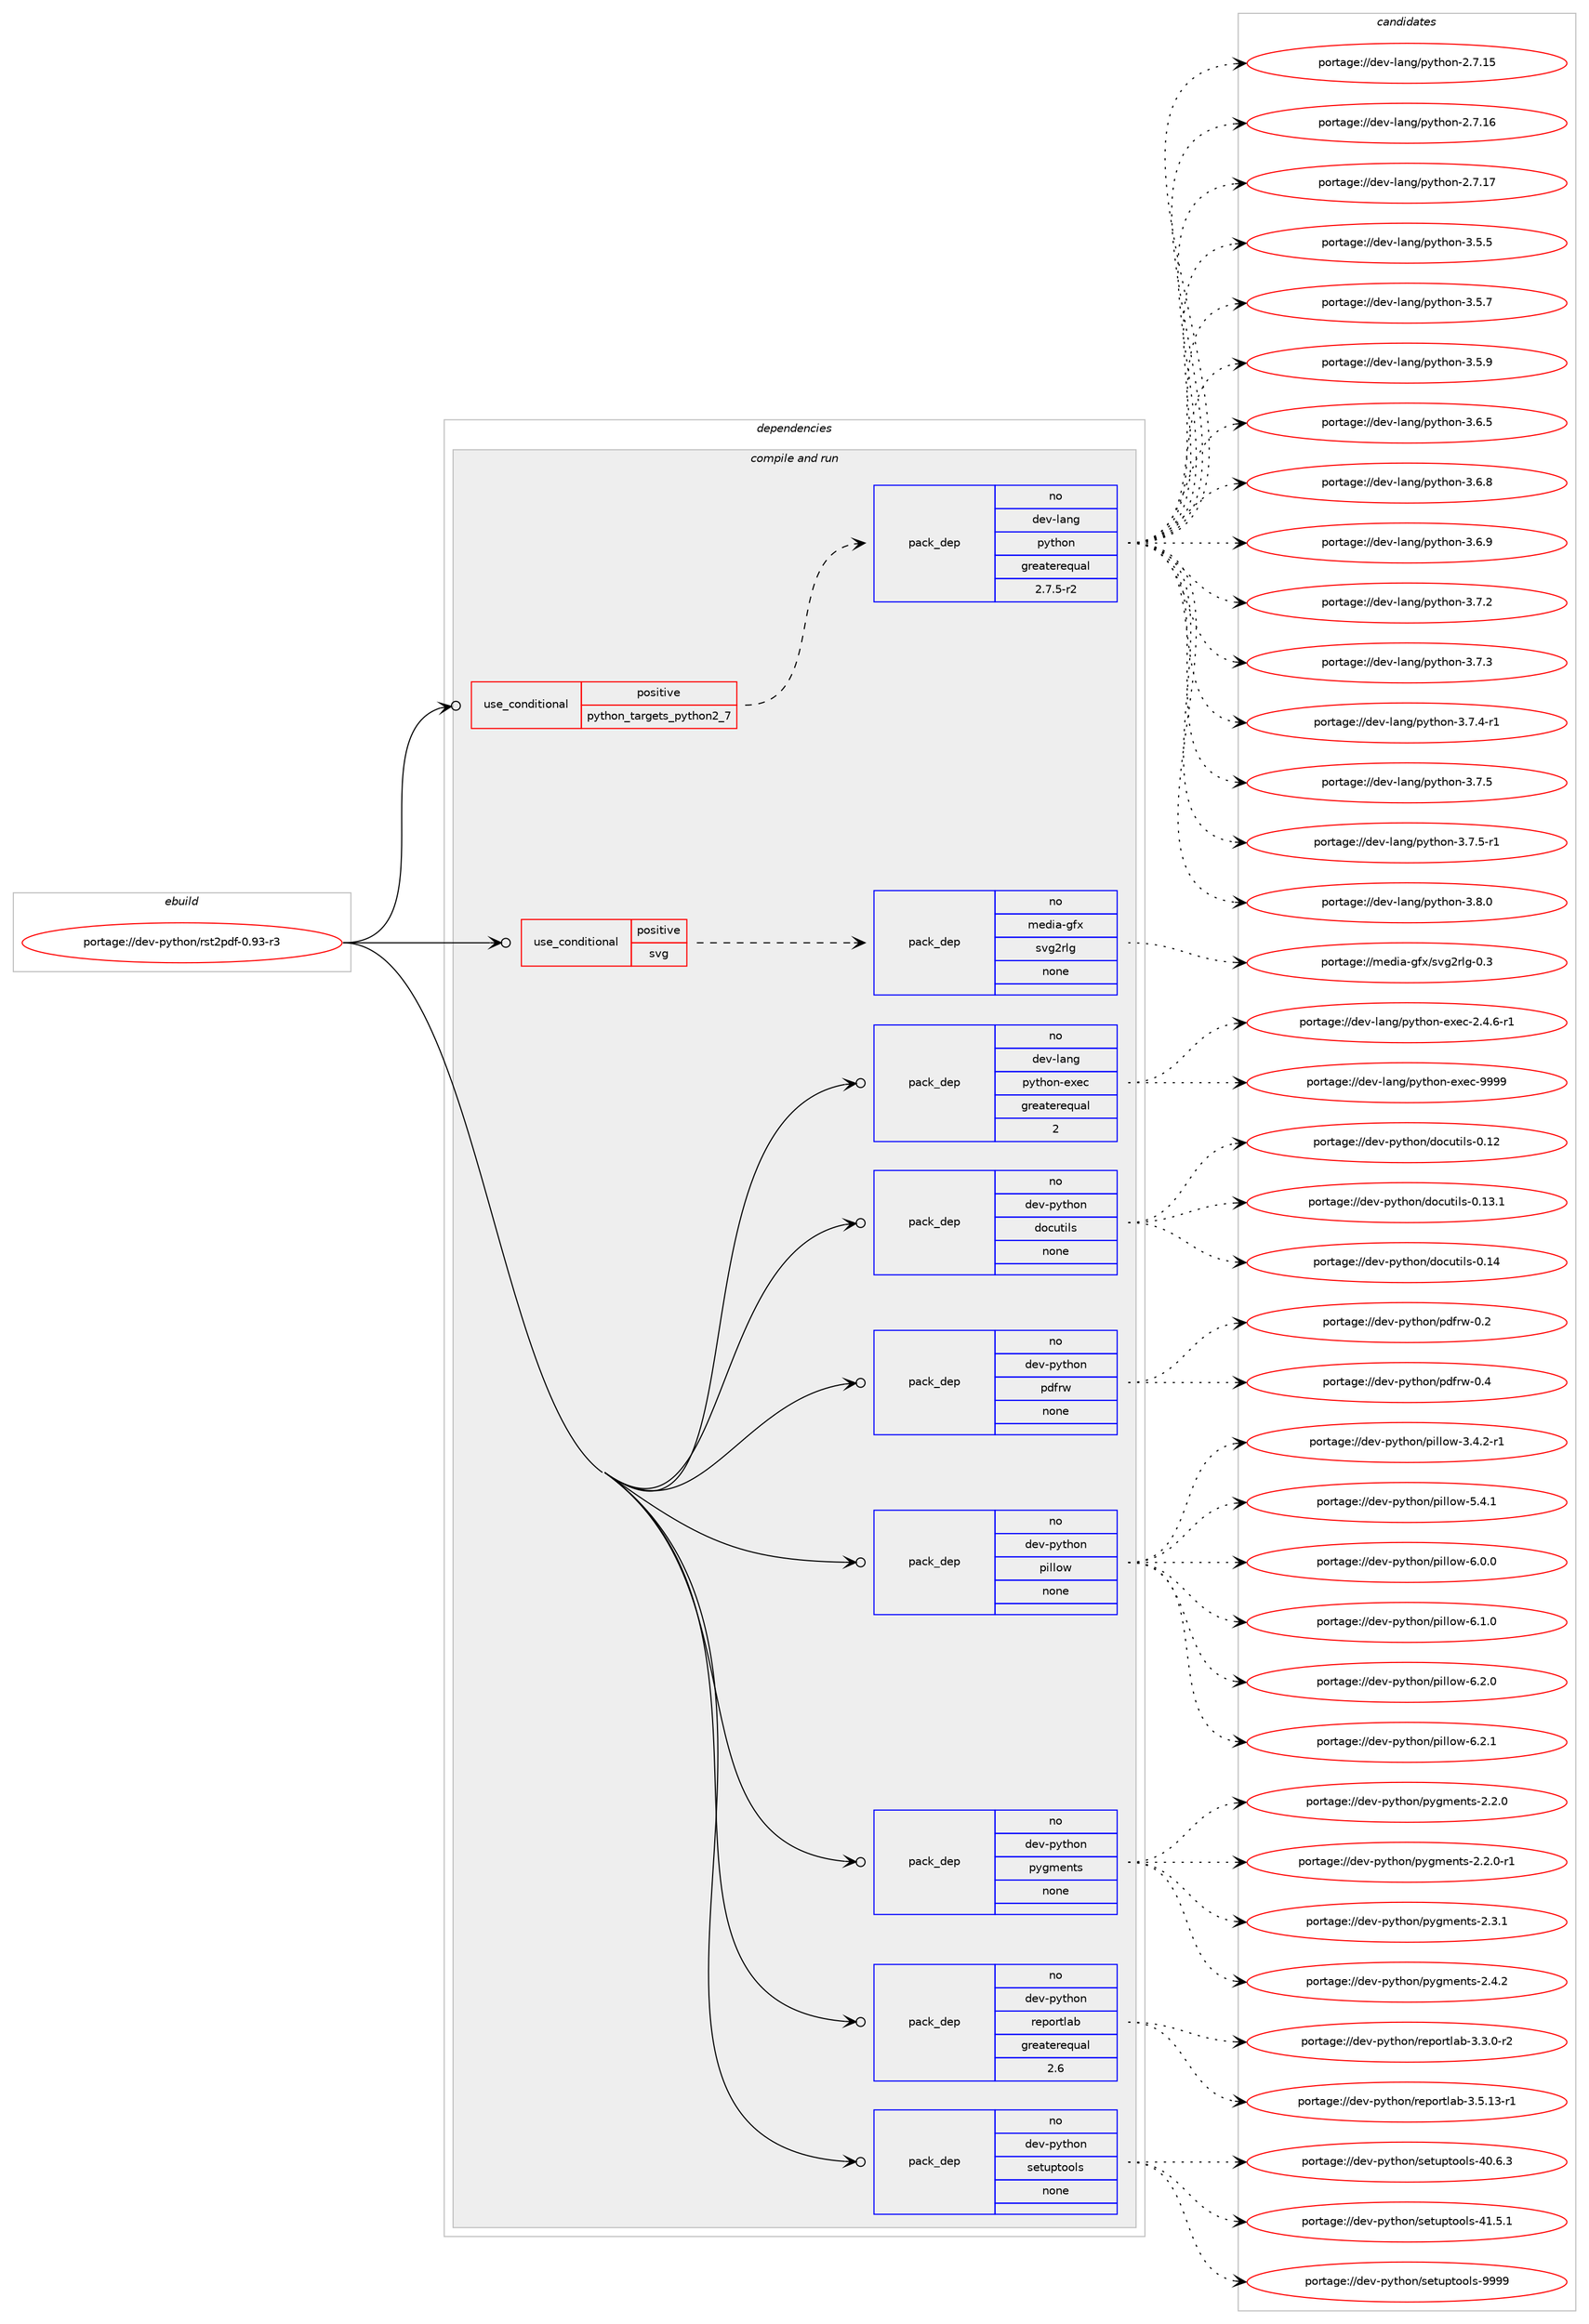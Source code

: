 digraph prolog {

# *************
# Graph options
# *************

newrank=true;
concentrate=true;
compound=true;
graph [rankdir=LR,fontname=Helvetica,fontsize=10,ranksep=1.5];#, ranksep=2.5, nodesep=0.2];
edge  [arrowhead=vee];
node  [fontname=Helvetica,fontsize=10];

# **********
# The ebuild
# **********

subgraph cluster_leftcol {
color=gray;
rank=same;
label=<<i>ebuild</i>>;
id [label="portage://dev-python/rst2pdf-0.93-r3", color=red, width=4, href="../dev-python/rst2pdf-0.93-r3.svg"];
}

# ****************
# The dependencies
# ****************

subgraph cluster_midcol {
color=gray;
label=<<i>dependencies</i>>;
subgraph cluster_compile {
fillcolor="#eeeeee";
style=filled;
label=<<i>compile</i>>;
}
subgraph cluster_compileandrun {
fillcolor="#eeeeee";
style=filled;
label=<<i>compile and run</i>>;
subgraph cond38265 {
dependency171167 [label=<<TABLE BORDER="0" CELLBORDER="1" CELLSPACING="0" CELLPADDING="4"><TR><TD ROWSPAN="3" CELLPADDING="10">use_conditional</TD></TR><TR><TD>positive</TD></TR><TR><TD>python_targets_python2_7</TD></TR></TABLE>>, shape=none, color=red];
subgraph pack129499 {
dependency171168 [label=<<TABLE BORDER="0" CELLBORDER="1" CELLSPACING="0" CELLPADDING="4" WIDTH="220"><TR><TD ROWSPAN="6" CELLPADDING="30">pack_dep</TD></TR><TR><TD WIDTH="110">no</TD></TR><TR><TD>dev-lang</TD></TR><TR><TD>python</TD></TR><TR><TD>greaterequal</TD></TR><TR><TD>2.7.5-r2</TD></TR></TABLE>>, shape=none, color=blue];
}
dependency171167:e -> dependency171168:w [weight=20,style="dashed",arrowhead="vee"];
}
id:e -> dependency171167:w [weight=20,style="solid",arrowhead="odotvee"];
subgraph cond38266 {
dependency171169 [label=<<TABLE BORDER="0" CELLBORDER="1" CELLSPACING="0" CELLPADDING="4"><TR><TD ROWSPAN="3" CELLPADDING="10">use_conditional</TD></TR><TR><TD>positive</TD></TR><TR><TD>svg</TD></TR></TABLE>>, shape=none, color=red];
subgraph pack129500 {
dependency171170 [label=<<TABLE BORDER="0" CELLBORDER="1" CELLSPACING="0" CELLPADDING="4" WIDTH="220"><TR><TD ROWSPAN="6" CELLPADDING="30">pack_dep</TD></TR><TR><TD WIDTH="110">no</TD></TR><TR><TD>media-gfx</TD></TR><TR><TD>svg2rlg</TD></TR><TR><TD>none</TD></TR><TR><TD></TD></TR></TABLE>>, shape=none, color=blue];
}
dependency171169:e -> dependency171170:w [weight=20,style="dashed",arrowhead="vee"];
}
id:e -> dependency171169:w [weight=20,style="solid",arrowhead="odotvee"];
subgraph pack129501 {
dependency171171 [label=<<TABLE BORDER="0" CELLBORDER="1" CELLSPACING="0" CELLPADDING="4" WIDTH="220"><TR><TD ROWSPAN="6" CELLPADDING="30">pack_dep</TD></TR><TR><TD WIDTH="110">no</TD></TR><TR><TD>dev-lang</TD></TR><TR><TD>python-exec</TD></TR><TR><TD>greaterequal</TD></TR><TR><TD>2</TD></TR></TABLE>>, shape=none, color=blue];
}
id:e -> dependency171171:w [weight=20,style="solid",arrowhead="odotvee"];
subgraph pack129502 {
dependency171172 [label=<<TABLE BORDER="0" CELLBORDER="1" CELLSPACING="0" CELLPADDING="4" WIDTH="220"><TR><TD ROWSPAN="6" CELLPADDING="30">pack_dep</TD></TR><TR><TD WIDTH="110">no</TD></TR><TR><TD>dev-python</TD></TR><TR><TD>docutils</TD></TR><TR><TD>none</TD></TR><TR><TD></TD></TR></TABLE>>, shape=none, color=blue];
}
id:e -> dependency171172:w [weight=20,style="solid",arrowhead="odotvee"];
subgraph pack129503 {
dependency171173 [label=<<TABLE BORDER="0" CELLBORDER="1" CELLSPACING="0" CELLPADDING="4" WIDTH="220"><TR><TD ROWSPAN="6" CELLPADDING="30">pack_dep</TD></TR><TR><TD WIDTH="110">no</TD></TR><TR><TD>dev-python</TD></TR><TR><TD>pdfrw</TD></TR><TR><TD>none</TD></TR><TR><TD></TD></TR></TABLE>>, shape=none, color=blue];
}
id:e -> dependency171173:w [weight=20,style="solid",arrowhead="odotvee"];
subgraph pack129504 {
dependency171174 [label=<<TABLE BORDER="0" CELLBORDER="1" CELLSPACING="0" CELLPADDING="4" WIDTH="220"><TR><TD ROWSPAN="6" CELLPADDING="30">pack_dep</TD></TR><TR><TD WIDTH="110">no</TD></TR><TR><TD>dev-python</TD></TR><TR><TD>pillow</TD></TR><TR><TD>none</TD></TR><TR><TD></TD></TR></TABLE>>, shape=none, color=blue];
}
id:e -> dependency171174:w [weight=20,style="solid",arrowhead="odotvee"];
subgraph pack129505 {
dependency171175 [label=<<TABLE BORDER="0" CELLBORDER="1" CELLSPACING="0" CELLPADDING="4" WIDTH="220"><TR><TD ROWSPAN="6" CELLPADDING="30">pack_dep</TD></TR><TR><TD WIDTH="110">no</TD></TR><TR><TD>dev-python</TD></TR><TR><TD>pygments</TD></TR><TR><TD>none</TD></TR><TR><TD></TD></TR></TABLE>>, shape=none, color=blue];
}
id:e -> dependency171175:w [weight=20,style="solid",arrowhead="odotvee"];
subgraph pack129506 {
dependency171176 [label=<<TABLE BORDER="0" CELLBORDER="1" CELLSPACING="0" CELLPADDING="4" WIDTH="220"><TR><TD ROWSPAN="6" CELLPADDING="30">pack_dep</TD></TR><TR><TD WIDTH="110">no</TD></TR><TR><TD>dev-python</TD></TR><TR><TD>reportlab</TD></TR><TR><TD>greaterequal</TD></TR><TR><TD>2.6</TD></TR></TABLE>>, shape=none, color=blue];
}
id:e -> dependency171176:w [weight=20,style="solid",arrowhead="odotvee"];
subgraph pack129507 {
dependency171177 [label=<<TABLE BORDER="0" CELLBORDER="1" CELLSPACING="0" CELLPADDING="4" WIDTH="220"><TR><TD ROWSPAN="6" CELLPADDING="30">pack_dep</TD></TR><TR><TD WIDTH="110">no</TD></TR><TR><TD>dev-python</TD></TR><TR><TD>setuptools</TD></TR><TR><TD>none</TD></TR><TR><TD></TD></TR></TABLE>>, shape=none, color=blue];
}
id:e -> dependency171177:w [weight=20,style="solid",arrowhead="odotvee"];
}
subgraph cluster_run {
fillcolor="#eeeeee";
style=filled;
label=<<i>run</i>>;
}
}

# **************
# The candidates
# **************

subgraph cluster_choices {
rank=same;
color=gray;
label=<<i>candidates</i>>;

subgraph choice129499 {
color=black;
nodesep=1;
choiceportage10010111845108971101034711212111610411111045504655464953 [label="portage://dev-lang/python-2.7.15", color=red, width=4,href="../dev-lang/python-2.7.15.svg"];
choiceportage10010111845108971101034711212111610411111045504655464954 [label="portage://dev-lang/python-2.7.16", color=red, width=4,href="../dev-lang/python-2.7.16.svg"];
choiceportage10010111845108971101034711212111610411111045504655464955 [label="portage://dev-lang/python-2.7.17", color=red, width=4,href="../dev-lang/python-2.7.17.svg"];
choiceportage100101118451089711010347112121116104111110455146534653 [label="portage://dev-lang/python-3.5.5", color=red, width=4,href="../dev-lang/python-3.5.5.svg"];
choiceportage100101118451089711010347112121116104111110455146534655 [label="portage://dev-lang/python-3.5.7", color=red, width=4,href="../dev-lang/python-3.5.7.svg"];
choiceportage100101118451089711010347112121116104111110455146534657 [label="portage://dev-lang/python-3.5.9", color=red, width=4,href="../dev-lang/python-3.5.9.svg"];
choiceportage100101118451089711010347112121116104111110455146544653 [label="portage://dev-lang/python-3.6.5", color=red, width=4,href="../dev-lang/python-3.6.5.svg"];
choiceportage100101118451089711010347112121116104111110455146544656 [label="portage://dev-lang/python-3.6.8", color=red, width=4,href="../dev-lang/python-3.6.8.svg"];
choiceportage100101118451089711010347112121116104111110455146544657 [label="portage://dev-lang/python-3.6.9", color=red, width=4,href="../dev-lang/python-3.6.9.svg"];
choiceportage100101118451089711010347112121116104111110455146554650 [label="portage://dev-lang/python-3.7.2", color=red, width=4,href="../dev-lang/python-3.7.2.svg"];
choiceportage100101118451089711010347112121116104111110455146554651 [label="portage://dev-lang/python-3.7.3", color=red, width=4,href="../dev-lang/python-3.7.3.svg"];
choiceportage1001011184510897110103471121211161041111104551465546524511449 [label="portage://dev-lang/python-3.7.4-r1", color=red, width=4,href="../dev-lang/python-3.7.4-r1.svg"];
choiceportage100101118451089711010347112121116104111110455146554653 [label="portage://dev-lang/python-3.7.5", color=red, width=4,href="../dev-lang/python-3.7.5.svg"];
choiceportage1001011184510897110103471121211161041111104551465546534511449 [label="portage://dev-lang/python-3.7.5-r1", color=red, width=4,href="../dev-lang/python-3.7.5-r1.svg"];
choiceportage100101118451089711010347112121116104111110455146564648 [label="portage://dev-lang/python-3.8.0", color=red, width=4,href="../dev-lang/python-3.8.0.svg"];
dependency171168:e -> choiceportage10010111845108971101034711212111610411111045504655464953:w [style=dotted,weight="100"];
dependency171168:e -> choiceportage10010111845108971101034711212111610411111045504655464954:w [style=dotted,weight="100"];
dependency171168:e -> choiceportage10010111845108971101034711212111610411111045504655464955:w [style=dotted,weight="100"];
dependency171168:e -> choiceportage100101118451089711010347112121116104111110455146534653:w [style=dotted,weight="100"];
dependency171168:e -> choiceportage100101118451089711010347112121116104111110455146534655:w [style=dotted,weight="100"];
dependency171168:e -> choiceportage100101118451089711010347112121116104111110455146534657:w [style=dotted,weight="100"];
dependency171168:e -> choiceportage100101118451089711010347112121116104111110455146544653:w [style=dotted,weight="100"];
dependency171168:e -> choiceportage100101118451089711010347112121116104111110455146544656:w [style=dotted,weight="100"];
dependency171168:e -> choiceportage100101118451089711010347112121116104111110455146544657:w [style=dotted,weight="100"];
dependency171168:e -> choiceportage100101118451089711010347112121116104111110455146554650:w [style=dotted,weight="100"];
dependency171168:e -> choiceportage100101118451089711010347112121116104111110455146554651:w [style=dotted,weight="100"];
dependency171168:e -> choiceportage1001011184510897110103471121211161041111104551465546524511449:w [style=dotted,weight="100"];
dependency171168:e -> choiceportage100101118451089711010347112121116104111110455146554653:w [style=dotted,weight="100"];
dependency171168:e -> choiceportage1001011184510897110103471121211161041111104551465546534511449:w [style=dotted,weight="100"];
dependency171168:e -> choiceportage100101118451089711010347112121116104111110455146564648:w [style=dotted,weight="100"];
}
subgraph choice129500 {
color=black;
nodesep=1;
choiceportage1091011001059745103102120471151181035011410810345484651 [label="portage://media-gfx/svg2rlg-0.3", color=red, width=4,href="../media-gfx/svg2rlg-0.3.svg"];
dependency171170:e -> choiceportage1091011001059745103102120471151181035011410810345484651:w [style=dotted,weight="100"];
}
subgraph choice129501 {
color=black;
nodesep=1;
choiceportage10010111845108971101034711212111610411111045101120101994550465246544511449 [label="portage://dev-lang/python-exec-2.4.6-r1", color=red, width=4,href="../dev-lang/python-exec-2.4.6-r1.svg"];
choiceportage10010111845108971101034711212111610411111045101120101994557575757 [label="portage://dev-lang/python-exec-9999", color=red, width=4,href="../dev-lang/python-exec-9999.svg"];
dependency171171:e -> choiceportage10010111845108971101034711212111610411111045101120101994550465246544511449:w [style=dotted,weight="100"];
dependency171171:e -> choiceportage10010111845108971101034711212111610411111045101120101994557575757:w [style=dotted,weight="100"];
}
subgraph choice129502 {
color=black;
nodesep=1;
choiceportage1001011184511212111610411111047100111991171161051081154548464950 [label="portage://dev-python/docutils-0.12", color=red, width=4,href="../dev-python/docutils-0.12.svg"];
choiceportage10010111845112121116104111110471001119911711610510811545484649514649 [label="portage://dev-python/docutils-0.13.1", color=red, width=4,href="../dev-python/docutils-0.13.1.svg"];
choiceportage1001011184511212111610411111047100111991171161051081154548464952 [label="portage://dev-python/docutils-0.14", color=red, width=4,href="../dev-python/docutils-0.14.svg"];
dependency171172:e -> choiceportage1001011184511212111610411111047100111991171161051081154548464950:w [style=dotted,weight="100"];
dependency171172:e -> choiceportage10010111845112121116104111110471001119911711610510811545484649514649:w [style=dotted,weight="100"];
dependency171172:e -> choiceportage1001011184511212111610411111047100111991171161051081154548464952:w [style=dotted,weight="100"];
}
subgraph choice129503 {
color=black;
nodesep=1;
choiceportage100101118451121211161041111104711210010211411945484650 [label="portage://dev-python/pdfrw-0.2", color=red, width=4,href="../dev-python/pdfrw-0.2.svg"];
choiceportage100101118451121211161041111104711210010211411945484652 [label="portage://dev-python/pdfrw-0.4", color=red, width=4,href="../dev-python/pdfrw-0.4.svg"];
dependency171173:e -> choiceportage100101118451121211161041111104711210010211411945484650:w [style=dotted,weight="100"];
dependency171173:e -> choiceportage100101118451121211161041111104711210010211411945484652:w [style=dotted,weight="100"];
}
subgraph choice129504 {
color=black;
nodesep=1;
choiceportage10010111845112121116104111110471121051081081111194551465246504511449 [label="portage://dev-python/pillow-3.4.2-r1", color=red, width=4,href="../dev-python/pillow-3.4.2-r1.svg"];
choiceportage1001011184511212111610411111047112105108108111119455346524649 [label="portage://dev-python/pillow-5.4.1", color=red, width=4,href="../dev-python/pillow-5.4.1.svg"];
choiceportage1001011184511212111610411111047112105108108111119455446484648 [label="portage://dev-python/pillow-6.0.0", color=red, width=4,href="../dev-python/pillow-6.0.0.svg"];
choiceportage1001011184511212111610411111047112105108108111119455446494648 [label="portage://dev-python/pillow-6.1.0", color=red, width=4,href="../dev-python/pillow-6.1.0.svg"];
choiceportage1001011184511212111610411111047112105108108111119455446504648 [label="portage://dev-python/pillow-6.2.0", color=red, width=4,href="../dev-python/pillow-6.2.0.svg"];
choiceportage1001011184511212111610411111047112105108108111119455446504649 [label="portage://dev-python/pillow-6.2.1", color=red, width=4,href="../dev-python/pillow-6.2.1.svg"];
dependency171174:e -> choiceportage10010111845112121116104111110471121051081081111194551465246504511449:w [style=dotted,weight="100"];
dependency171174:e -> choiceportage1001011184511212111610411111047112105108108111119455346524649:w [style=dotted,weight="100"];
dependency171174:e -> choiceportage1001011184511212111610411111047112105108108111119455446484648:w [style=dotted,weight="100"];
dependency171174:e -> choiceportage1001011184511212111610411111047112105108108111119455446494648:w [style=dotted,weight="100"];
dependency171174:e -> choiceportage1001011184511212111610411111047112105108108111119455446504648:w [style=dotted,weight="100"];
dependency171174:e -> choiceportage1001011184511212111610411111047112105108108111119455446504649:w [style=dotted,weight="100"];
}
subgraph choice129505 {
color=black;
nodesep=1;
choiceportage1001011184511212111610411111047112121103109101110116115455046504648 [label="portage://dev-python/pygments-2.2.0", color=red, width=4,href="../dev-python/pygments-2.2.0.svg"];
choiceportage10010111845112121116104111110471121211031091011101161154550465046484511449 [label="portage://dev-python/pygments-2.2.0-r1", color=red, width=4,href="../dev-python/pygments-2.2.0-r1.svg"];
choiceportage1001011184511212111610411111047112121103109101110116115455046514649 [label="portage://dev-python/pygments-2.3.1", color=red, width=4,href="../dev-python/pygments-2.3.1.svg"];
choiceportage1001011184511212111610411111047112121103109101110116115455046524650 [label="portage://dev-python/pygments-2.4.2", color=red, width=4,href="../dev-python/pygments-2.4.2.svg"];
dependency171175:e -> choiceportage1001011184511212111610411111047112121103109101110116115455046504648:w [style=dotted,weight="100"];
dependency171175:e -> choiceportage10010111845112121116104111110471121211031091011101161154550465046484511449:w [style=dotted,weight="100"];
dependency171175:e -> choiceportage1001011184511212111610411111047112121103109101110116115455046514649:w [style=dotted,weight="100"];
dependency171175:e -> choiceportage1001011184511212111610411111047112121103109101110116115455046524650:w [style=dotted,weight="100"];
}
subgraph choice129506 {
color=black;
nodesep=1;
choiceportage100101118451121211161041111104711410111211111411610897984551465146484511450 [label="portage://dev-python/reportlab-3.3.0-r2", color=red, width=4,href="../dev-python/reportlab-3.3.0-r2.svg"];
choiceportage10010111845112121116104111110471141011121111141161089798455146534649514511449 [label="portage://dev-python/reportlab-3.5.13-r1", color=red, width=4,href="../dev-python/reportlab-3.5.13-r1.svg"];
dependency171176:e -> choiceportage100101118451121211161041111104711410111211111411610897984551465146484511450:w [style=dotted,weight="100"];
dependency171176:e -> choiceportage10010111845112121116104111110471141011121111141161089798455146534649514511449:w [style=dotted,weight="100"];
}
subgraph choice129507 {
color=black;
nodesep=1;
choiceportage100101118451121211161041111104711510111611711211611111110811545524846544651 [label="portage://dev-python/setuptools-40.6.3", color=red, width=4,href="../dev-python/setuptools-40.6.3.svg"];
choiceportage100101118451121211161041111104711510111611711211611111110811545524946534649 [label="portage://dev-python/setuptools-41.5.1", color=red, width=4,href="../dev-python/setuptools-41.5.1.svg"];
choiceportage10010111845112121116104111110471151011161171121161111111081154557575757 [label="portage://dev-python/setuptools-9999", color=red, width=4,href="../dev-python/setuptools-9999.svg"];
dependency171177:e -> choiceportage100101118451121211161041111104711510111611711211611111110811545524846544651:w [style=dotted,weight="100"];
dependency171177:e -> choiceportage100101118451121211161041111104711510111611711211611111110811545524946534649:w [style=dotted,weight="100"];
dependency171177:e -> choiceportage10010111845112121116104111110471151011161171121161111111081154557575757:w [style=dotted,weight="100"];
}
}

}
